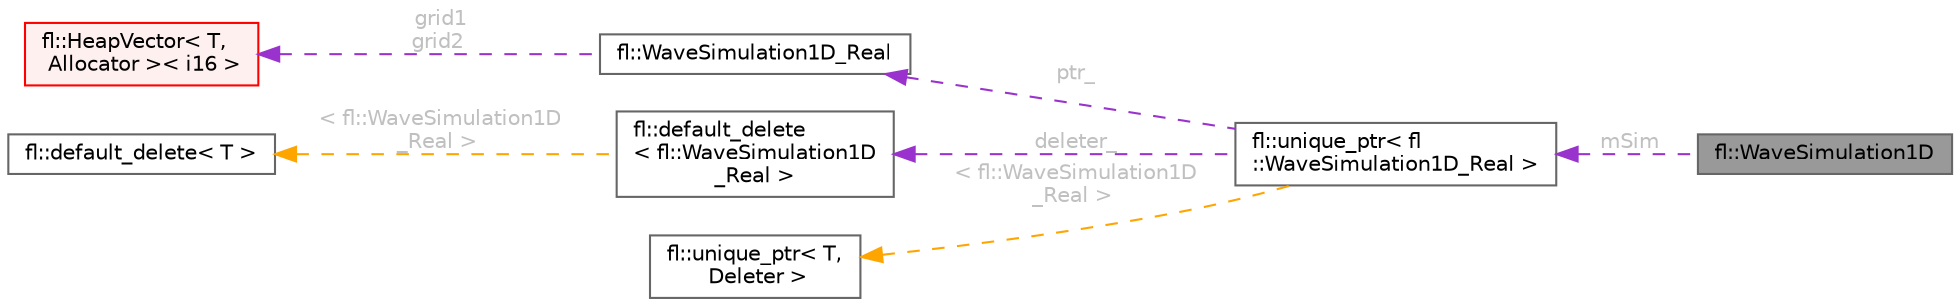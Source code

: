 digraph "fl::WaveSimulation1D"
{
 // INTERACTIVE_SVG=YES
 // LATEX_PDF_SIZE
  bgcolor="transparent";
  edge [fontname=Helvetica,fontsize=10,labelfontname=Helvetica,labelfontsize=10];
  node [fontname=Helvetica,fontsize=10,shape=box,height=0.2,width=0.4];
  rankdir="LR";
  Node1 [id="Node000001",label="fl::WaveSimulation1D",height=0.2,width=0.4,color="gray40", fillcolor="grey60", style="filled", fontcolor="black",tooltip=" "];
  Node2 -> Node1 [id="edge1_Node000001_Node000002",dir="back",color="darkorchid3",style="dashed",tooltip=" ",label=" mSim",fontcolor="grey" ];
  Node2 [id="Node000002",label="fl::unique_ptr\< fl\l::WaveSimulation1D_Real \>",height=0.2,width=0.4,color="gray40", fillcolor="white", style="filled",URL="$d6/d2e/classfl_1_1unique__ptr.html",tooltip=" "];
  Node3 -> Node2 [id="edge2_Node000002_Node000003",dir="back",color="darkorchid3",style="dashed",tooltip=" ",label=" ptr_",fontcolor="grey" ];
  Node3 [id="Node000003",label="fl::WaveSimulation1D_Real",height=0.2,width=0.4,color="gray40", fillcolor="white", style="filled",URL="$da/df9/classfl_1_1_wave_simulation1_d___real.html",tooltip=" "];
  Node4 -> Node3 [id="edge3_Node000003_Node000004",dir="back",color="darkorchid3",style="dashed",tooltip=" ",label=" grid1\ngrid2",fontcolor="grey" ];
  Node4 [id="Node000004",label="fl::HeapVector\< T,\l Allocator \>\< i16 \>",height=0.2,width=0.4,color="red", fillcolor="#FFF0F0", style="filled",URL="$db/ddd/classfl_1_1_heap_vector.html",tooltip=" "];
  Node7 -> Node2 [id="edge4_Node000002_Node000007",dir="back",color="darkorchid3",style="dashed",tooltip=" ",label=" deleter_",fontcolor="grey" ];
  Node7 [id="Node000007",label="fl::default_delete\l\< fl::WaveSimulation1D\l_Real \>",height=0.2,width=0.4,color="gray40", fillcolor="white", style="filled",URL="$d5/d2b/structfl_1_1default__delete.html",tooltip=" "];
  Node8 -> Node7 [id="edge5_Node000007_Node000008",dir="back",color="orange",style="dashed",tooltip=" ",label=" \< fl::WaveSimulation1D\l_Real \>",fontcolor="grey" ];
  Node8 [id="Node000008",label="fl::default_delete\< T \>",height=0.2,width=0.4,color="gray40", fillcolor="white", style="filled",URL="$d5/d2b/structfl_1_1default__delete.html",tooltip=" "];
  Node9 -> Node2 [id="edge6_Node000002_Node000009",dir="back",color="orange",style="dashed",tooltip=" ",label=" \< fl::WaveSimulation1D\l_Real \>",fontcolor="grey" ];
  Node9 [id="Node000009",label="fl::unique_ptr\< T,\l Deleter \>",height=0.2,width=0.4,color="gray40", fillcolor="white", style="filled",URL="$d6/d2e/classfl_1_1unique__ptr.html",tooltip=" "];
}
